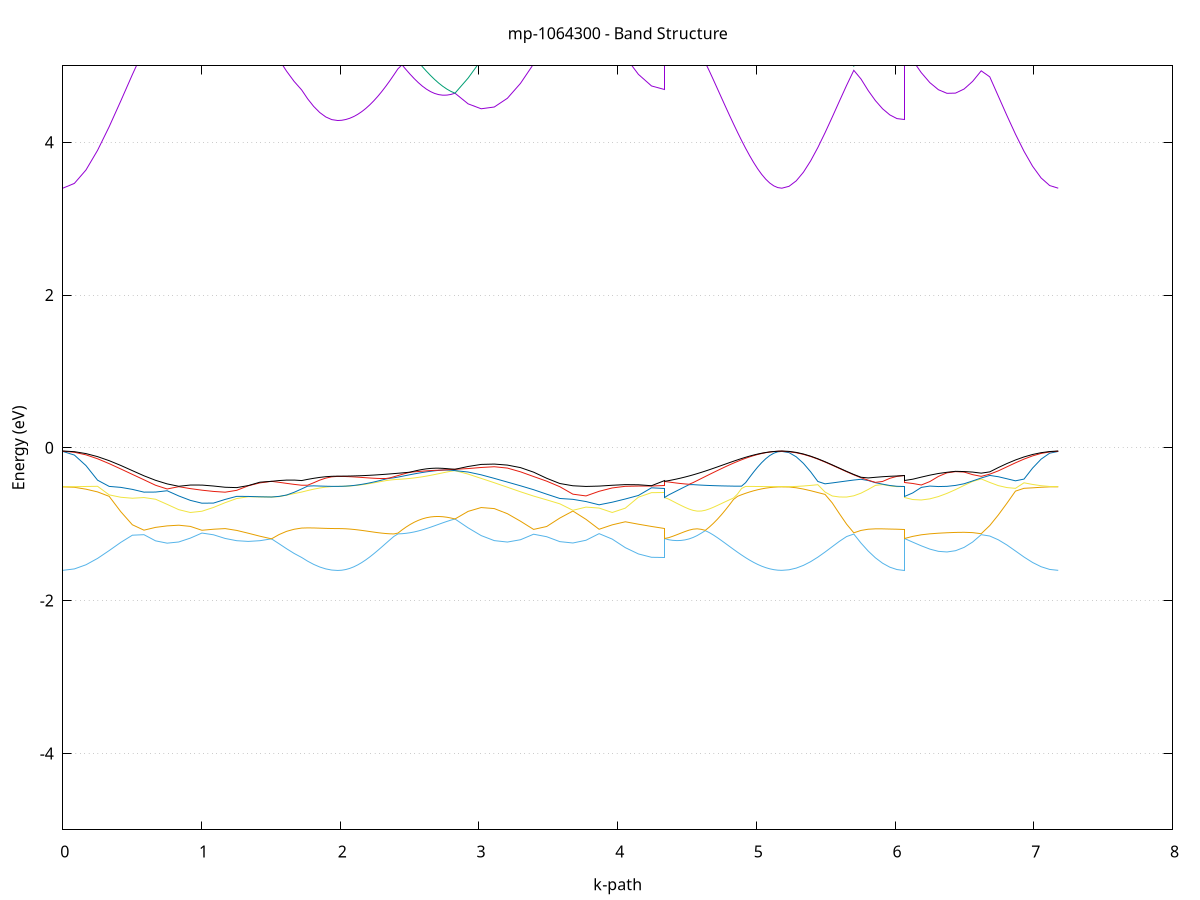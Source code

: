 set title 'mp-1064300 - Band Structure'
set xlabel 'k-path'
set ylabel 'Energy (eV)'
set grid y
set yrange [-5:5]
set terminal png size 800,600
set output 'mp-1064300_bands_gnuplot.png'
plot '-' using 1:2 with lines notitle, '-' using 1:2 with lines notitle, '-' using 1:2 with lines notitle, '-' using 1:2 with lines notitle, '-' using 1:2 with lines notitle, '-' using 1:2 with lines notitle, '-' using 1:2 with lines notitle, '-' using 1:2 with lines notitle, '-' using 1:2 with lines notitle, '-' using 1:2 with lines notitle, '-' using 1:2 with lines notitle, '-' using 1:2 with lines notitle, '-' using 1:2 with lines notitle, '-' using 1:2 with lines notitle, '-' using 1:2 with lines notitle, '-' using 1:2 with lines notitle, '-' using 1:2 with lines notitle, '-' using 1:2 with lines notitle, '-' using 1:2 with lines notitle, '-' using 1:2 with lines notitle, '-' using 1:2 with lines notitle, '-' using 1:2 with lines notitle, '-' using 1:2 with lines notitle, '-' using 1:2 with lines notitle
0.000000 -29.720989
0.083590 -29.720789
0.167180 -29.719989
0.250770 -29.718689
0.334360 -29.717089
0.417950 -29.715189
0.501540 -29.713289
0.585130 -29.711389
0.668720 -29.709589
0.752310 -29.708089
0.835900 -29.706989
0.919490 -29.706189
1.003080 -29.705889
1.086670 -29.706089
1.170260 -29.706389
1.253850 -29.706589
1.337440 -29.706789
1.421030 -29.706789
1.504619 -29.706689
1.504619 -29.706689
1.558994 -29.706989
1.613369 -29.707389
1.667744 -29.707589
1.722119 -29.707889
1.722119 -29.707889
1.765469 -29.708089
1.808818 -29.708289
1.852168 -29.708489
1.895518 -29.708589
1.938868 -29.708689
1.982217 -29.708789
1.982217 -29.708789
2.010985 -29.708789
2.039752 -29.708789
2.068519 -29.708889
2.097286 -29.709089
2.126053 -29.709289
2.154820 -29.709489
2.183587 -29.709689
2.212354 -29.709989
2.241121 -29.710289
2.269888 -29.710589
2.298655 -29.710889
2.298655 -29.710889
2.328024 -29.711289
2.357394 -29.711689
2.386763 -29.711989
2.416132 -29.712389
2.445502 -29.712789
2.474871 -29.713089
2.504240 -29.713389
2.533609 -29.713689
2.562979 -29.713989
2.592348 -29.714289
2.621717 -29.714489
2.651087 -29.714689
2.680456 -29.714789
2.709825 -29.714889
2.739195 -29.714989
2.768564 -29.714989
2.797933 -29.714889
2.827302 -29.714789
2.827302 -29.714789
2.921760 -29.715489
3.016218 -29.715789
3.110675 -29.715589
3.205133 -29.714889
3.299590 -29.713789
3.394048 -29.712389
3.488505 -29.710889
3.582963 -29.709389
3.677420 -29.707989
3.771878 -29.706889
3.866336 -29.706089
3.960793 -29.706289
4.055251 -29.706889
4.149708 -29.707389
4.244166 -29.707789
4.338623 -29.707889
4.338623 -29.706689
4.367981 -29.706989
4.397338 -29.707389
4.426695 -29.707889
4.456053 -29.708389
4.485410 -29.708889
4.514767 -29.709489
4.544125 -29.710089
4.573482 -29.710689
4.602839 -29.711389
4.602839 -29.711389
4.631883 -29.711989
4.660926 -29.712689
4.689970 -29.713389
4.719013 -29.714089
4.748057 -29.714789
4.777100 -29.715489
4.806143 -29.716089
4.835187 -29.716789
4.864230 -29.717389
4.893274 -29.717989
4.922317 -29.718489
4.951361 -29.718989
4.980404 -29.719489
5.009448 -29.719889
5.038491 -29.720189
5.067535 -29.720489
5.096578 -29.720689
5.125621 -29.720889
5.154665 -29.720989
5.183708 -29.720989
5.183708 -29.720989
5.235588 -29.720889
5.287468 -29.720589
5.339347 -29.720089
5.391227 -29.719389
5.443106 -29.718589
5.494986 -29.717589
5.546866 -29.716489
5.598745 -29.715389
5.650625 -29.714289
5.702504 -29.713089
5.754384 -29.712089
5.806264 -29.711089
5.858143 -29.710189
5.910023 -29.709489
5.961903 -29.708989
6.013782 -29.708689
6.065662 -29.708589
6.065662 -29.707189
6.127365 -29.707289
6.189069 -29.707489
6.250772 -29.707789
6.312475 -29.708189
6.374179 -29.708589
6.435882 -29.708989
6.497586 -29.709689
6.559289 -29.710789
6.620993 -29.712089
6.682696 -29.713489
6.744399 -29.714889
6.806103 -29.716289
6.867806 -29.717589
6.929510 -29.718789
6.991213 -29.719689
7.052917 -29.720389
7.114620 -29.720889
7.176323 -29.720989
e
0.000000 -29.708589
0.083590 -29.708489
0.167180 -29.708189
0.250770 -29.707789
0.334360 -29.707289
0.417950 -29.706689
0.501540 -29.706189
0.585130 -29.705789
0.668720 -29.705489
0.752310 -29.705289
0.835900 -29.705289
0.919490 -29.705389
1.003080 -29.705489
1.086670 -29.705389
1.170260 -29.705489
1.253850 -29.705789
1.337440 -29.706089
1.421030 -29.706389
1.504619 -29.706689
1.504619 -29.706689
1.558994 -29.706289
1.613369 -29.705889
1.667744 -29.705589
1.722119 -29.705289
1.722119 -29.705289
1.765469 -29.705089
1.808818 -29.704889
1.852168 -29.704689
1.895518 -29.704589
1.938868 -29.704589
1.982217 -29.704489
1.982217 -29.704489
2.010985 -29.704589
2.039752 -29.704689
2.068519 -29.704789
2.097286 -29.704989
2.126053 -29.705189
2.154820 -29.705489
2.183587 -29.705789
2.212354 -29.706089
2.241121 -29.706489
2.269888 -29.706889
2.298655 -29.707389
2.298655 -29.707389
2.328024 -29.707889
2.357394 -29.708389
2.386763 -29.708889
2.416132 -29.709389
2.445502 -29.709889
2.474871 -29.710489
2.504240 -29.710989
2.533609 -29.711489
2.562979 -29.711989
2.592348 -29.712389
2.621717 -29.712889
2.651087 -29.713289
2.680456 -29.713589
2.709825 -29.713989
2.739195 -29.714189
2.768564 -29.714489
2.797933 -29.714689
2.827302 -29.714789
2.827302 -29.714789
2.921760 -29.713689
3.016218 -29.712189
3.110675 -29.710589
3.205133 -29.708989
3.299590 -29.707489
3.394048 -29.706289
3.488505 -29.705389
3.582963 -29.704889
3.677420 -29.704789
3.771878 -29.704889
3.866336 -29.705289
3.960793 -29.705089
4.055251 -29.704889
4.149708 -29.704889
4.244166 -29.704989
4.338623 -29.705289
4.338623 -29.706689
4.367981 -29.706289
4.397338 -29.706089
4.426695 -29.705889
4.456053 -29.705689
4.485410 -29.705589
4.514767 -29.705489
4.544125 -29.705489
4.573482 -29.705489
4.602839 -29.705589
4.602839 -29.705589
4.631883 -29.705689
4.660926 -29.705789
4.689970 -29.705889
4.719013 -29.706089
4.748057 -29.706289
4.777100 -29.706489
4.806143 -29.706689
4.835187 -29.706889
4.864230 -29.707089
4.893274 -29.707289
4.922317 -29.707489
4.951361 -29.707689
4.980404 -29.707889
5.009448 -29.708089
5.038491 -29.708189
5.067535 -29.708389
5.096578 -29.708489
5.125621 -29.708489
5.154665 -29.708589
5.183708 -29.708589
5.183708 -29.708589
5.235588 -29.708589
5.287468 -29.708489
5.339347 -29.708289
5.391227 -29.708089
5.443106 -29.707789
5.494986 -29.707489
5.546866 -29.707189
5.598745 -29.706889
5.650625 -29.706489
5.702504 -29.706189
5.754384 -29.705789
5.806264 -29.705489
5.858143 -29.705289
5.910023 -29.705089
5.961903 -29.704889
6.013782 -29.704789
6.065662 -29.704789
6.065662 -29.706289
6.127365 -29.706289
6.189069 -29.706389
6.250772 -29.706689
6.312475 -29.707089
6.374179 -29.707689
6.435882 -29.708489
6.497586 -29.709089
6.559289 -29.709289
6.620993 -29.709389
6.682696 -29.709389
6.744399 -29.709289
6.806103 -29.709189
6.867806 -29.709089
6.929510 -29.708989
6.991213 -29.708789
7.052917 -29.708689
7.114620 -29.708589
7.176323 -29.708589
e
0.000000 -13.437689
0.083590 -13.434589
0.167180 -13.425589
0.250770 -13.411689
0.334360 -13.394089
0.417950 -13.375189
0.501540 -13.357889
0.585130 -13.347489
0.668720 -13.362689
0.752310 -13.371389
0.835900 -13.372489
0.919490 -13.367189
1.003080 -13.357589
1.086670 -13.354289
1.170260 -13.363189
1.253850 -13.369689
1.337440 -13.373089
1.421030 -13.372789
1.504619 -13.369189
1.504619 -13.369189
1.558994 -13.379789
1.613369 -13.390389
1.667744 -13.400289
1.722119 -13.408789
1.722119 -13.408789
1.765469 -13.416789
1.808818 -13.423689
1.852168 -13.429289
1.895518 -13.433389
1.938868 -13.435889
1.982217 -13.436689
1.982217 -13.436689
2.010985 -13.436189
2.039752 -13.434589
2.068519 -13.431989
2.097286 -13.428389
2.126053 -13.423789
2.154820 -13.418389
2.183587 -13.412089
2.212354 -13.405089
2.241121 -13.397389
2.269888 -13.389189
2.298655 -13.380689
2.298655 -13.380689
2.328024 -13.371689
2.357394 -13.362689
2.386763 -13.353689
2.416132 -13.345089
2.445502 -13.340689
2.474871 -13.340189
2.504240 -13.339589
2.533609 -13.338789
2.562979 -13.337889
2.592348 -13.336889
2.621717 -13.335689
2.651087 -13.334189
2.680456 -13.332589
2.709825 -13.330789
2.739195 -13.328789
2.768564 -13.326589
2.797933 -13.324289
2.827302 -13.321989
2.827302 -13.321989
2.921760 -13.339689
3.016218 -13.354389
3.110675 -13.363989
3.205133 -13.367289
3.299590 -13.363789
3.394048 -13.354089
3.488505 -13.350989
3.582963 -13.362289
3.677420 -13.365989
3.771878 -13.361689
3.866336 -13.350789
3.960793 -13.368989
4.055251 -13.387189
4.149708 -13.400489
4.244166 -13.407989
4.338623 -13.408789
4.338623 -13.369189
4.367981 -13.369789
4.397338 -13.369489
4.426695 -13.368289
4.456053 -13.366089
4.485410 -13.362989
4.514767 -13.358989
4.544125 -13.354089
4.573482 -13.348189
4.602839 -13.342889
4.602839 -13.342889
4.631883 -13.345289
4.660926 -13.349989
4.689970 -13.356089
4.719013 -13.362789
4.748057 -13.369789
4.777100 -13.376989
4.806143 -13.384089
4.835187 -13.390989
4.864230 -13.397689
4.893274 -13.403989
4.922317 -13.409989
4.951361 -13.415489
4.980404 -13.420489
5.009448 -13.424889
5.038491 -13.428689
5.067535 -13.431889
5.096578 -13.434389
5.125621 -13.436189
5.154665 -13.437289
5.183708 -13.437689
5.183708 -13.437689
5.235588 -13.436489
5.287468 -13.432789
5.339347 -13.426989
5.391227 -13.418989
5.443106 -13.409389
5.494986 -13.398489
5.546866 -13.386789
5.598745 -13.375089
5.650625 -13.364289
5.702504 -13.356089
5.754384 -13.374489
5.806264 -13.392489
5.858143 -13.407989
5.910023 -13.420589
5.961903 -13.429789
6.013782 -13.435389
6.065662 -13.437289
6.065662 -13.370389
6.127365 -13.378089
6.189069 -13.385889
6.250772 -13.391689
6.312475 -13.394689
6.374179 -13.394189
6.435882 -13.389489
6.497586 -13.380589
6.559289 -13.367489
6.620993 -13.350589
6.682696 -13.349589
6.744399 -13.362489
6.806103 -13.377289
6.867806 -13.392689
6.929510 -13.407189
6.991213 -13.419789
7.052917 -13.429489
7.114620 -13.435589
7.176323 -13.437689
e
0.000000 -13.211589
0.083590 -13.214489
0.167180 -13.222689
0.250770 -13.239689
0.334360 -13.267189
0.417950 -13.296289
0.501540 -13.323589
0.585130 -13.345389
0.668720 -13.342689
0.752310 -13.342189
0.835900 -13.341189
0.919490 -13.340389
1.003080 -13.344989
1.086670 -13.347789
1.170260 -13.343789
1.253850 -13.347389
1.337440 -13.354889
1.421030 -13.362789
1.504619 -13.369189
1.504619 -13.369189
1.558994 -13.359489
1.613369 -13.351889
1.667744 -13.347089
1.722119 -13.345189
1.722119 -13.345189
1.765469 -13.345889
1.808818 -13.347489
1.852168 -13.349289
1.895518 -13.350889
1.938868 -13.351989
1.982217 -13.352389
1.982217 -13.352389
2.010985 -13.352289
2.039752 -13.351889
2.068519 -13.351389
2.097286 -13.350689
2.126053 -13.349789
2.154820 -13.348789
2.183587 -13.347789
2.212354 -13.346789
2.241121 -13.345689
2.269888 -13.344789
2.298655 -13.343889
2.298655 -13.343889
2.328024 -13.343089
2.357394 -13.342389
2.386763 -13.341789
2.416132 -13.341289
2.445502 -13.336989
2.474871 -13.329689
2.504240 -13.323389
2.533609 -13.318389
2.562979 -13.314689
2.592348 -13.312289
2.621717 -13.311189
2.651087 -13.311189
2.680456 -13.311889
2.709825 -13.313289
2.739195 -13.315189
2.768564 -13.317289
2.797933 -13.319589
2.827302 -13.321989
2.827302 -13.321989
2.921760 -13.304089
3.016218 -13.290389
3.110675 -13.286689
3.205133 -13.296089
3.299590 -13.313989
3.394048 -13.333789
3.488505 -13.339689
3.582963 -13.323389
3.677420 -13.308989
3.771878 -13.325689
3.866336 -13.347789
3.960793 -13.337589
4.055251 -13.334589
4.149708 -13.338989
4.244166 -13.342689
4.338623 -13.345189
4.338623 -13.369189
4.367981 -13.367689
4.397338 -13.365489
4.426695 -13.362389
4.456053 -13.358789
4.485410 -13.354689
4.514767 -13.350489
4.544125 -13.346389
4.573482 -13.343489
4.602839 -13.341589
4.602839 -13.341589
4.631883 -13.334289
4.660926 -13.326289
4.689970 -13.317789
4.719013 -13.308689
4.748057 -13.299189
4.777100 -13.289489
4.806143 -13.279589
4.835187 -13.269689
4.864230 -13.259889
4.893274 -13.250389
4.922317 -13.241189
4.951361 -13.233089
4.980404 -13.227689
5.009448 -13.222989
5.038491 -13.218889
5.067535 -13.215489
5.096578 -13.212889
5.125621 -13.211989
5.154665 -13.211689
5.183708 -13.211589
5.183708 -13.211589
5.235588 -13.212489
5.287468 -13.215089
5.339347 -13.219789
5.391227 -13.230289
5.443106 -13.247489
5.494986 -13.267189
5.546866 -13.288489
5.598745 -13.310589
5.650625 -13.332789
5.702504 -13.353489
5.754384 -13.349189
5.806264 -13.346689
5.858143 -13.346889
5.910023 -13.348489
5.961903 -13.350489
6.013782 -13.351889
6.065662 -13.352389
6.065662 -13.368089
6.127365 -13.360389
6.189069 -13.352389
6.250772 -13.345389
6.312475 -13.339589
6.374179 -13.335089
6.435882 -13.332189
6.497586 -13.331389
6.559289 -13.333689
6.620993 -13.339689
6.682696 -13.330489
6.744399 -13.308289
6.806103 -13.284989
6.867806 -13.261989
6.929510 -13.240689
6.991213 -13.222589
7.052917 -13.214189
7.114620 -13.212189
7.176323 -13.211589
e
0.000000 -13.209389
0.083590 -13.210189
0.167180 -13.216589
0.250770 -13.234889
0.334360 -13.249889
0.417950 -13.264889
0.501540 -13.276689
0.585130 -13.281989
0.668720 -13.282389
0.752310 -13.288289
0.835900 -13.298989
0.919490 -13.307589
1.003080 -13.306789
1.086670 -13.297289
1.170260 -13.285489
1.253850 -13.279189
1.337440 -13.271889
1.421030 -13.265889
1.504619 -13.261389
1.504619 -13.261389
1.558994 -13.267689
1.613369 -13.271789
1.667744 -13.272789
1.722119 -13.270689
1.722119 -13.270689
1.765469 -13.268089
1.808818 -13.265089
1.852168 -13.262189
1.895518 -13.259889
1.938868 -13.258289
1.982217 -13.257789
1.982217 -13.257789
2.010985 -13.257789
2.039752 -13.257689
2.068519 -13.257589
2.097286 -13.257389
2.126053 -13.257089
2.154820 -13.256489
2.183587 -13.255789
2.212354 -13.254789
2.241121 -13.253389
2.269888 -13.251689
2.298655 -13.249589
2.298655 -13.249589
2.328024 -13.247089
2.357394 -13.244189
2.386763 -13.240989
2.416132 -13.237389
2.445502 -13.233689
2.474871 -13.231189
2.504240 -13.230389
2.533609 -13.229289
2.562979 -13.227489
2.592348 -13.225089
2.621717 -13.222089
2.651087 -13.218889
2.680456 -13.215589
2.709825 -13.212589
2.739195 -13.210089
2.768564 -13.207989
2.797933 -13.206289
2.827302 -13.204989
2.827302 -13.204989
2.921760 -13.209989
3.016218 -13.219989
3.110675 -13.233189
3.205133 -13.248289
3.299590 -13.263289
3.394048 -13.276689
3.488505 -13.286889
3.582963 -13.294289
3.677420 -13.305889
3.771878 -13.298189
3.866336 -13.300889
3.960793 -13.309189
4.055251 -13.301589
4.149708 -13.283689
4.244166 -13.268089
4.338623 -13.270689
4.338623 -13.261389
4.367981 -13.266889
4.397338 -13.272689
4.426695 -13.278689
4.456053 -13.284889
4.485410 -13.290989
4.514767 -13.296989
4.544125 -13.302289
4.573482 -13.306189
4.602839 -13.307489
4.602839 -13.307489
4.631883 -13.305489
4.660926 -13.301089
4.689970 -13.295089
4.719013 -13.288289
4.748057 -13.281089
4.777100 -13.273689
4.806143 -13.266289
4.835187 -13.258989
4.864230 -13.251989
4.893274 -13.245189
4.922317 -13.238889
4.951361 -13.232489
4.980404 -13.224589
5.009448 -13.217589
5.038491 -13.213889
5.067535 -13.212989
5.096578 -13.212389
5.125621 -13.210889
5.154665 -13.209789
5.183708 -13.209389
5.183708 -13.209389
5.235588 -13.209889
5.287468 -13.211289
5.339347 -13.215289
5.391227 -13.225089
5.443106 -13.232589
5.494986 -13.240789
5.546866 -13.249289
5.598745 -13.257489
5.650625 -13.264789
5.702504 -13.269989
5.754384 -13.272189
5.806264 -13.271289
5.858143 -13.267889
5.910023 -13.263589
5.961903 -13.259689
6.013782 -13.257189
6.065662 -13.256589
6.065662 -13.267389
6.127365 -13.266689
6.189069 -13.264889
6.250772 -13.261789
6.312475 -13.257689
6.374179 -13.252789
6.435882 -13.247289
6.497586 -13.241789
6.559289 -13.239889
6.620993 -13.238889
6.682696 -13.236689
6.744399 -13.233389
6.806103 -13.229089
6.867806 -13.224589
6.929510 -13.220189
6.991213 -13.216089
7.052917 -13.211289
7.114620 -13.209889
7.176323 -13.209389
e
0.000000 -13.196289
0.083590 -13.201489
0.167180 -13.212389
0.250770 -13.216389
0.334360 -13.221989
0.417950 -13.229389
0.501540 -13.238289
0.585130 -13.247789
0.668720 -13.254289
0.752310 -13.254589
0.835900 -13.263389
0.919490 -13.272589
1.003080 -13.280789
1.086670 -13.286189
1.170260 -13.284389
1.253850 -13.271989
1.337440 -13.262889
1.421030 -13.259589
1.504619 -13.261389
1.504619 -13.261389
1.558994 -13.254089
1.613369 -13.247789
1.667744 -13.248689
1.722119 -13.253189
1.722119 -13.253189
1.765469 -13.254689
1.808818 -13.255689
1.852168 -13.256489
1.895518 -13.257089
1.938868 -13.257389
1.982217 -13.257489
1.982217 -13.257489
2.010985 -13.257289
2.039752 -13.256989
2.068519 -13.256389
2.097286 -13.255589
2.126053 -13.254489
2.154820 -13.253289
2.183587 -13.251789
2.212354 -13.250089
2.241121 -13.248289
2.269888 -13.246289
2.298655 -13.244189
2.298655 -13.244189
2.328024 -13.241989
2.357394 -13.239589
2.386763 -13.237189
2.416132 -13.234789
2.445502 -13.232589
2.474871 -13.229789
2.504240 -13.225789
2.533609 -13.223389
2.562979 -13.220889
2.592348 -13.218389
2.621717 -13.215989
2.651087 -13.213689
2.680456 -13.211289
2.709825 -13.208989
2.739195 -13.206689
2.768564 -13.204489
2.797933 -13.203989
2.827302 -13.204989
2.827302 -13.204989
2.921760 -13.207689
3.016218 -13.213689
3.110675 -13.217889
3.205133 -13.217589
3.299590 -13.226989
3.394048 -13.239489
3.488505 -13.254389
3.582963 -13.269389
3.677420 -13.276389
3.771878 -13.287389
3.866336 -13.287589
3.960793 -13.275489
4.055251 -13.262489
4.149708 -13.255989
4.244166 -13.262289
4.338623 -13.253189
4.338623 -13.261389
4.367981 -13.256089
4.397338 -13.251189
4.426695 -13.246689
4.456053 -13.242589
4.485410 -13.239189
4.514767 -13.236689
4.544125 -13.235089
4.573482 -13.233689
4.602839 -13.232489
4.602839 -13.232489
4.631883 -13.231289
4.660926 -13.229989
4.689970 -13.228689
4.719013 -13.227289
4.748057 -13.225889
4.777100 -13.224489
4.806143 -13.222989
4.835187 -13.221589
4.864230 -13.220189
4.893274 -13.218889
4.922317 -13.217589
4.951361 -13.216389
4.980404 -13.215289
5.009448 -13.214089
5.038491 -13.210489
5.067535 -13.205389
5.096578 -13.201189
5.125621 -13.198189
5.154665 -13.196489
5.183708 -13.196289
5.183708 -13.196289
5.235588 -13.198289
5.287468 -13.204789
5.339347 -13.213289
5.391227 -13.215889
5.443106 -13.219189
5.494986 -13.222789
5.546866 -13.226789
5.598745 -13.230989
5.650625 -13.235289
5.702504 -13.239489
5.754384 -13.243389
5.806264 -13.246989
5.858143 -13.250189
5.910023 -13.252689
5.961903 -13.254589
6.013782 -13.255589
6.065662 -13.255589
6.065662 -13.255489
6.127365 -13.254489
6.189069 -13.251789
6.250772 -13.248189
6.312475 -13.244589
6.374179 -13.241889
6.435882 -13.240789
6.497586 -13.239689
6.559289 -13.237389
6.620993 -13.234389
6.682696 -13.230889
6.744399 -13.227189
6.806103 -13.223489
6.867806 -13.219789
6.929510 -13.216389
6.991213 -13.213489
7.052917 -13.207489
7.114620 -13.198889
7.176323 -13.196289
e
0.000000 -13.196189
0.083590 -13.196389
0.167180 -13.198989
0.250770 -13.203389
0.334360 -13.209289
0.417950 -13.216589
0.501540 -13.224889
0.585130 -13.233989
0.668720 -13.243389
0.752310 -13.249989
0.835900 -13.242789
0.919490 -13.238589
1.003080 -13.243489
1.086670 -13.247789
1.170260 -13.249389
1.253850 -13.247489
1.337440 -13.242689
1.421030 -13.237389
1.504619 -13.234189
1.504619 -13.234189
1.558994 -13.238089
1.613369 -13.241189
1.667744 -13.238489
1.722119 -13.233689
1.722119 -13.233689
1.765469 -13.227089
1.808818 -13.221289
1.852168 -13.216589
1.895518 -13.213289
1.938868 -13.211789
1.982217 -13.211389
1.982217 -13.211389
2.010985 -13.211389
2.039752 -13.211189
2.068519 -13.210889
2.097286 -13.211089
2.126053 -13.212089
2.154820 -13.213189
2.183587 -13.214589
2.212354 -13.216089
2.241121 -13.217689
2.269888 -13.219489
2.298655 -13.221289
2.298655 -13.221289
2.328024 -13.223089
2.357394 -13.224889
2.386763 -13.226489
2.416132 -13.227689
2.445502 -13.228289
2.474871 -13.227689
2.504240 -13.225689
2.533609 -13.221889
2.562979 -13.218089
2.592348 -13.214489
2.621717 -13.211289
2.651087 -13.208489
2.680456 -13.206089
2.709825 -13.204389
2.739195 -13.203489
2.768564 -13.203389
2.797933 -13.202789
2.827302 -13.201489
2.827302 -13.201489
2.921760 -13.201989
3.016218 -13.204689
3.110675 -13.209589
3.205133 -13.216189
3.299590 -13.216889
3.394048 -13.226689
3.488505 -13.239389
3.582963 -13.253889
3.677420 -13.267389
3.771878 -13.261989
3.866336 -13.247789
3.960793 -13.239089
4.055251 -13.246289
4.149708 -13.249289
4.244166 -13.239489
4.338623 -13.233689
4.338623 -13.234189
4.367981 -13.234389
4.397338 -13.234389
4.426695 -13.234089
4.456053 -13.233489
4.485410 -13.232289
4.514767 -13.230189
4.544125 -13.227489
4.573482 -13.225589
4.602839 -13.223889
4.602839 -13.223889
4.631883 -13.222189
4.660926 -13.220289
4.689970 -13.218389
4.719013 -13.216489
4.748057 -13.214589
4.777100 -13.212589
4.806143 -13.210689
4.835187 -13.208889
4.864230 -13.207089
4.893274 -13.205389
4.922317 -13.203789
4.951361 -13.202289
4.980404 -13.200989
5.009448 -13.199789
5.038491 -13.198689
5.067535 -13.197889
5.096578 -13.197189
5.125621 -13.196689
5.154665 -13.196389
5.183708 -13.196189
5.183708 -13.196189
5.235588 -13.196289
5.287468 -13.196689
5.339347 -13.197289
5.391227 -13.198089
5.443106 -13.199089
5.494986 -13.200289
5.546866 -13.201589
5.598745 -13.202989
5.650625 -13.204389
5.702504 -13.205789
5.754384 -13.207189
5.806264 -13.208389
5.858143 -13.209389
5.910023 -13.210289
5.961903 -13.210989
6.013782 -13.211389
6.065662 -13.211589
6.065662 -13.233089
6.127365 -13.236189
6.189069 -13.238689
6.250772 -13.240489
6.312475 -13.241489
6.374179 -13.241589
6.435882 -13.240289
6.497586 -13.238789
6.559289 -13.234289
6.620993 -13.228389
6.682696 -13.222389
6.744399 -13.216789
6.806103 -13.211689
6.867806 -13.207089
6.929510 -13.203289
6.991213 -13.200189
7.052917 -13.197989
7.114620 -13.196689
7.176323 -13.196189
e
0.000000 -13.195389
0.083590 -13.196289
0.167180 -13.196989
0.250770 -13.197989
0.334360 -13.199689
0.417950 -13.202189
0.501540 -13.205589
0.585130 -13.209989
0.668720 -13.215389
0.752310 -13.221789
0.835900 -13.228689
0.919490 -13.232489
1.003080 -13.228989
1.086670 -13.227089
1.170260 -13.227689
1.253850 -13.229689
1.337440 -13.231989
1.421030 -13.233089
1.504619 -13.234189
1.504619 -13.234189
1.558994 -13.230289
1.613369 -13.226489
1.667744 -13.222589
1.722119 -13.218889
1.722119 -13.218889
1.765469 -13.216389
1.808818 -13.214289
1.852168 -13.212689
1.895518 -13.211289
1.938868 -13.209889
1.982217 -13.209289
1.982217 -13.209289
2.010985 -13.209389
2.039752 -13.209689
2.068519 -13.210289
2.097286 -13.210589
2.126053 -13.210089
2.154820 -13.209589
2.183587 -13.208989
2.212354 -13.208289
2.241121 -13.207589
2.269888 -13.206789
2.298655 -13.205989
2.298655 -13.205989
2.328024 -13.205089
2.357394 -13.204289
2.386763 -13.203489
2.416132 -13.202689
2.445502 -13.201989
2.474871 -13.201289
2.504240 -13.200689
2.533609 -13.200289
2.562979 -13.199889
2.592348 -13.199589
2.621717 -13.199489
2.651087 -13.199589
2.680456 -13.199689
2.709825 -13.199889
2.739195 -13.200089
2.768564 -13.200289
2.797933 -13.200689
2.827302 -13.201489
2.827302 -13.201489
2.921760 -13.199989
3.016218 -13.200289
3.110675 -13.202889
3.205133 -13.207889
3.299590 -13.211689
3.394048 -13.209389
3.488505 -13.208889
3.582963 -13.210689
3.677420 -13.214689
3.771878 -13.220389
3.866336 -13.227289
3.960793 -13.230889
4.055251 -13.222889
4.149708 -13.217489
4.244166 -13.216389
4.338623 -13.218889
4.338623 -13.234189
4.367981 -13.233689
4.397338 -13.233089
4.426695 -13.232189
4.456053 -13.231189
4.485410 -13.229989
4.514767 -13.228689
4.544125 -13.227189
4.573482 -13.224589
4.602839 -13.221689
4.602839 -13.221689
4.631883 -13.218889
4.660926 -13.216289
4.689970 -13.213889
4.719013 -13.211589
4.748057 -13.209589
4.777100 -13.207689
4.806143 -13.205989
4.835187 -13.204389
4.864230 -13.202989
4.893274 -13.201689
4.922317 -13.200589
4.951361 -13.199589
4.980404 -13.198689
5.009448 -13.197889
5.038491 -13.197289
5.067535 -13.196789
5.096578 -13.196389
5.125621 -13.196089
5.154665 -13.195689
5.183708 -13.195389
5.183708 -13.195389
5.235588 -13.195689
5.287468 -13.196089
5.339347 -13.196689
5.391227 -13.197489
5.443106 -13.198389
5.494986 -13.199489
5.546866 -13.200789
5.598745 -13.201989
5.650625 -13.203289
5.702504 -13.204589
5.754384 -13.205789
5.806264 -13.206889
5.858143 -13.207889
5.910023 -13.208589
5.961903 -13.209189
6.013782 -13.209589
6.065662 -13.209689
6.065662 -13.232989
6.127365 -13.229489
6.189069 -13.225589
6.250772 -13.221589
6.312475 -13.217489
6.374179 -13.213689
6.435882 -13.210089
6.497586 -13.206889
6.559289 -13.204089
6.620993 -13.201689
6.682696 -13.199889
6.744399 -13.198389
6.806103 -13.197389
6.867806 -13.196689
6.929510 -13.196189
6.991213 -13.195989
7.052917 -13.195889
7.114620 -13.195789
7.176323 -13.195389
e
0.000000 -9.150289
0.083590 -9.139189
0.167180 -9.107189
0.250770 -9.058089
0.334360 -8.997489
0.417950 -8.931789
0.501540 -8.867889
0.585130 -8.811789
0.668720 -8.767689
0.752310 -8.746689
0.835900 -8.740389
0.919490 -8.731489
1.003080 -8.723889
1.086670 -8.733189
1.170260 -8.742789
1.253850 -8.749689
1.337440 -8.751889
1.421030 -8.748989
1.504619 -8.741889
1.504619 -8.741889
1.558994 -8.759189
1.613369 -8.775389
1.667744 -8.789789
1.722119 -8.801589
1.722119 -8.801589
1.765469 -8.813089
1.808818 -8.823089
1.852168 -8.831289
1.895518 -8.837289
1.938868 -8.840989
1.982217 -8.842289
1.982217 -8.842289
2.010985 -8.841989
2.039752 -8.841189
2.068519 -8.839889
2.097286 -8.838089
2.126053 -8.835989
2.154820 -8.833589
2.183587 -8.830989
2.212354 -8.828389
2.241121 -8.825889
2.269888 -8.823589
2.298655 -8.821689
2.298655 -8.821689
2.328024 -8.820289
2.357394 -8.819489
2.386763 -8.819389
2.416132 -8.822089
2.445502 -8.837089
2.474871 -8.850989
2.504240 -8.863589
2.533609 -8.874789
2.562979 -8.884389
2.592348 -8.892389
2.621717 -8.898589
2.651087 -8.903089
2.680456 -8.905889
2.709825 -8.906989
2.739195 -8.906489
2.768564 -8.904489
2.797933 -8.901189
2.827302 -8.896689
2.827302 -8.896689
2.921760 -8.929989
3.016218 -8.948489
3.110675 -8.947989
3.205133 -8.927889
3.299590 -8.891389
3.394048 -8.844689
3.488505 -8.795989
3.582963 -8.753789
3.677420 -8.747389
3.771878 -8.740789
3.866336 -8.727989
3.960793 -8.736689
4.055251 -8.760289
4.149708 -8.782589
4.244166 -8.797489
4.338623 -8.801589
4.338623 -8.741889
4.367981 -8.745589
4.397338 -8.750489
4.426695 -8.756589
4.456053 -8.763989
4.485410 -8.772989
4.514767 -8.783589
4.544125 -8.795689
4.573482 -8.809489
4.602839 -8.824889
4.602839 -8.824889
4.631883 -8.841689
4.660926 -8.859789
4.689970 -8.879189
4.719013 -8.899589
4.748057 -8.920789
4.777100 -8.942589
4.806143 -8.964689
4.835187 -8.986889
4.864230 -9.008689
4.893274 -9.029989
4.922317 -9.050289
4.951361 -9.069489
4.980404 -9.087189
5.009448 -9.103089
5.038491 -9.116989
5.067535 -9.128689
5.096578 -9.137989
5.125621 -9.144789
5.154665 -9.148889
5.183708 -9.150289
5.183708 -9.150289
5.235588 -9.145989
5.287468 -9.133089
5.339347 -9.112189
5.391227 -9.083989
5.443106 -9.049489
5.494986 -9.009789
5.546866 -8.966189
5.598745 -8.920289
5.650625 -8.873489
5.702504 -8.827489
5.754384 -8.787689
5.806264 -8.803589
5.858143 -8.817489
5.910023 -8.828889
5.961903 -8.837289
6.013782 -8.842489
6.065662 -8.844189
6.065662 -8.742989
6.127365 -8.766989
6.189069 -8.791289
6.250772 -8.813289
6.312475 -8.831289
6.374179 -8.843689
6.435882 -8.849389
6.497586 -8.847989
6.559289 -8.839389
6.620993 -8.824189
6.682696 -8.860289
6.744399 -8.911689
6.806103 -8.963689
6.867806 -9.013689
6.929510 -9.058989
6.991213 -9.097189
7.052917 -9.126089
7.114620 -9.144089
7.176323 -9.150289
e
0.000000 -8.641189
0.083590 -8.645389
0.167180 -8.657089
0.250770 -8.674389
0.334360 -8.694689
0.417950 -8.714589
0.501540 -8.731389
0.585130 -8.742889
0.668720 -8.747889
0.752310 -8.737989
0.835900 -8.722489
0.919490 -8.718989
1.003080 -8.722389
1.086670 -8.715889
1.170260 -8.713489
1.253850 -8.716089
1.337440 -8.722989
1.421030 -8.732389
1.504619 -8.741889
1.504619 -8.741889
1.558994 -8.724389
1.613369 -8.707589
1.667744 -8.692389
1.722119 -8.679489
1.722119 -8.679489
1.765469 -8.669089
1.808818 -8.659889
1.852168 -8.652489
1.895518 -8.646889
1.938868 -8.643489
1.982217 -8.642389
1.982217 -8.642389
2.010985 -8.643489
2.039752 -8.646889
2.068519 -8.652489
2.097286 -8.660189
2.126053 -8.669789
2.154820 -8.681089
2.183587 -8.693989
2.212354 -8.708189
2.241121 -8.723389
2.269888 -8.739289
2.298655 -8.755789
2.298655 -8.755789
2.328024 -8.772789
2.357394 -8.789589
2.386763 -8.806189
2.416132 -8.820189
2.445502 -8.821789
2.474871 -8.824389
2.504240 -8.827889
2.533609 -8.832189
2.562979 -8.837389
2.592348 -8.843289
2.621717 -8.849789
2.651087 -8.856689
2.680456 -8.863889
2.709825 -8.871189
2.739195 -8.878289
2.768564 -8.885089
2.797933 -8.891289
2.827302 -8.896689
2.827302 -8.896689
2.921760 -8.855189
3.016218 -8.813289
3.110675 -8.777789
3.205133 -8.753489
3.299590 -8.741489
3.394048 -8.739589
3.488505 -8.743289
3.582963 -8.747389
3.677420 -8.725089
3.771878 -8.713589
3.866336 -8.718889
3.960793 -8.711089
4.055251 -8.694289
4.149708 -8.681689
4.244166 -8.676389
4.338623 -8.679489
4.338623 -8.741889
4.367981 -8.738989
4.397338 -8.736789
4.426695 -8.735089
4.456053 -8.733789
4.485410 -8.732589
4.514767 -8.731389
4.544125 -8.729989
4.573482 -8.728389
4.602839 -8.726289
4.602839 -8.726289
4.631883 -8.723789
4.660926 -8.720789
4.689970 -8.717189
4.719013 -8.713089
4.748057 -8.708389
4.777100 -8.703289
4.806143 -8.697789
4.835187 -8.691989
4.864230 -8.685989
4.893274 -8.679889
4.922317 -8.673789
4.951361 -8.667889
4.980404 -8.662289
5.009448 -8.657189
5.038491 -8.652589
5.067535 -8.648589
5.096578 -8.645489
5.125621 -8.643089
5.154665 -8.641689
5.183708 -8.641189
5.183708 -8.641189
5.235588 -8.642989
5.287468 -8.648089
5.339347 -8.656389
5.391227 -8.667589
5.443106 -8.681389
5.494986 -8.697189
5.546866 -8.714589
5.598745 -8.732989
5.650625 -8.751689
5.702504 -8.770089
5.754384 -8.783589
5.806264 -8.743589
5.858143 -8.708689
5.910023 -8.680189
5.961903 -8.658989
6.013782 -8.645989
6.065662 -8.641589
6.065662 -8.741989
6.127365 -8.720189
6.189069 -8.702289
6.250772 -8.690889
6.312475 -8.687489
6.374179 -8.693489
6.435882 -8.709389
6.497586 -8.735089
6.559289 -8.769789
6.620993 -8.812189
6.682696 -8.803489
6.744399 -8.778489
6.806103 -8.751089
6.867806 -8.723189
6.929510 -8.696889
6.991213 -8.673989
7.052917 -8.656289
7.114620 -8.645089
7.176323 -8.641189
e
0.000000 -1.603889
0.083590 -1.585089
0.167180 -1.530889
0.250770 -1.447389
0.334360 -1.344989
0.417950 -1.237889
0.501540 -1.143889
0.585130 -1.136989
0.668720 -1.217589
0.752310 -1.247989
0.835900 -1.232589
0.919490 -1.181989
1.003080 -1.115689
1.086670 -1.138489
1.170260 -1.186389
1.253850 -1.215789
1.337440 -1.225089
1.421030 -1.215689
1.504619 -1.191389
1.504619 -1.191389
1.558994 -1.255389
1.613369 -1.320989
1.667744 -1.382389
1.722119 -1.435389
1.722119 -1.435389
1.765469 -1.484089
1.808818 -1.525989
1.852168 -1.559889
1.895518 -1.584789
1.938868 -1.600089
1.982217 -1.605189
1.982217 -1.605189
2.010985 -1.602189
2.039752 -1.593289
2.068519 -1.578489
2.097286 -1.558189
2.126053 -1.532689
2.154820 -1.502389
2.183587 -1.467789
2.212354 -1.429489
2.241121 -1.388089
2.269888 -1.344489
2.298655 -1.299289
2.298655 -1.299289
2.328024 -1.252389
2.357394 -1.205689
2.386763 -1.159889
2.416132 -1.126889
2.445502 -1.124189
2.474871 -1.118989
2.504240 -1.111189
2.533609 -1.100989
2.562979 -1.088389
2.592348 -1.073689
2.621717 -1.057089
2.651087 -1.039189
2.680456 -1.020389
2.709825 -1.001189
2.739195 -0.982089
2.768564 -0.963689
2.797933 -0.946589
2.827302 -0.931389
2.827302 -0.931389
2.921760 -1.047289
3.016218 -1.148889
3.110675 -1.214689
3.205133 -1.233389
3.299590 -1.203189
3.394048 -1.130889
3.488505 -1.163689
3.582963 -1.227989
3.677420 -1.245789
3.771878 -1.209989
3.866336 -1.123489
3.960793 -1.194689
4.055251 -1.306689
4.149708 -1.388989
4.244166 -1.432989
4.338623 -1.435389
4.338623 -1.191389
4.367981 -1.203289
4.397338 -1.211089
4.426695 -1.214389
4.456053 -1.212589
4.485410 -1.205289
4.514767 -1.192389
4.544125 -1.173389
4.573482 -1.148389
4.602839 -1.117189
4.602839 -1.117189
4.631883 -1.084389
4.660926 -1.109989
4.689970 -1.141189
4.719013 -1.175989
4.748057 -1.213089
4.777100 -1.251389
4.806143 -1.290189
4.835187 -1.328689
4.864230 -1.366489
4.893274 -1.402889
4.922317 -1.437489
4.951361 -1.469889
4.980404 -1.499489
5.009448 -1.526089
5.038491 -1.549189
5.067535 -1.568489
5.096578 -1.583789
5.125621 -1.594889
5.154665 -1.601589
5.183708 -1.603889
5.183708 -1.603889
5.235588 -1.596489
5.287468 -1.574489
5.339347 -1.538689
5.391227 -1.490389
5.443106 -1.431489
5.494986 -1.364789
5.546866 -1.293989
5.598745 -1.223989
5.650625 -1.161389
5.702504 -1.128689
5.754384 -1.246789
5.806264 -1.351189
5.858143 -1.439689
5.910023 -1.510489
5.961903 -1.562189
6.013782 -1.593589
6.065662 -1.604089
6.065662 -1.192989
6.127365 -1.234789
6.189069 -1.282889
6.250772 -1.325889
6.312475 -1.354989
6.374179 -1.363289
6.435882 -1.346789
6.497586 -1.303489
6.559289 -1.233089
6.620993 -1.136789
6.682696 -1.154589
6.744399 -1.204089
6.806103 -1.271689
6.867806 -1.350089
6.929510 -1.429589
6.991213 -1.500689
7.052917 -1.556489
7.114620 -1.591789
7.176323 -1.603889
e
0.000000 -0.510889
0.083590 -0.516589
0.167180 -0.541389
0.250770 -0.577189
0.334360 -0.635289
0.417950 -0.835689
0.501540 -1.007289
0.585130 -1.077889
0.668720 -1.041389
0.752310 -1.021889
0.835900 -1.012889
0.919490 -1.028589
1.003080 -1.079289
1.086670 -1.065589
1.170260 -1.057289
1.253850 -1.081189
1.337440 -1.117989
1.421030 -1.156889
1.504619 -1.191389
1.504619 -1.191389
1.558994 -1.135489
1.613369 -1.093189
1.667744 -1.065889
1.722119 -1.050489
1.722119 -1.050489
1.765469 -1.048089
1.808818 -1.049089
1.852168 -1.051689
1.895518 -1.054389
1.938868 -1.056289
1.982217 -1.056989
1.982217 -1.056989
2.010985 -1.057689
2.039752 -1.059889
2.068519 -1.063389
2.097286 -1.068189
2.126053 -1.074089
2.154820 -1.080789
2.183587 -1.087989
2.212354 -1.095589
2.241121 -1.103089
2.269888 -1.110189
2.298655 -1.116489
2.298655 -1.116489
2.328024 -1.121689
2.357394 -1.125389
2.386763 -1.127189
2.416132 -1.116089
2.445502 -1.074889
2.474871 -1.037189
2.504240 -1.003489
2.533609 -0.974089
2.562979 -0.949589
2.592348 -0.929889
2.621717 -0.915089
2.651087 -0.905189
2.680456 -0.899789
2.709825 -0.898789
2.739195 -0.901789
2.768564 -0.908589
2.797933 -0.918589
2.827302 -0.931389
2.827302 -0.931389
2.921760 -0.832089
3.016218 -0.781689
3.110675 -0.795389
3.205133 -0.862289
3.299590 -0.960489
3.394048 -1.067989
3.488505 -1.029889
3.582963 -0.919489
3.677420 -0.827389
3.771878 -0.936189
3.866336 -1.066189
3.960793 -1.008289
4.055251 -0.968089
4.149708 -0.999789
4.244166 -1.029289
4.338623 -1.050489
4.338623 -1.191389
4.367981 -1.175989
4.397338 -1.157789
4.426695 -1.137689
4.456053 -1.116589
4.485410 -1.095989
4.514767 -1.077689
4.544125 -1.064789
4.573482 -1.060389
4.602839 -1.067089
4.602839 -1.067089
4.631883 -1.080189
4.660926 -1.037389
4.689970 -0.988889
4.719013 -0.935089
4.748057 -0.876289
4.777100 -0.813089
4.806143 -0.746189
4.835187 -0.676289
4.864230 -0.634989
4.893274 -0.614289
4.922317 -0.595189
4.951361 -0.577889
4.980404 -0.562389
5.009448 -0.548889
5.038491 -0.537389
5.067535 -0.527889
5.096578 -0.520489
5.125621 -0.515089
5.154665 -0.511889
5.183708 -0.510889
5.183708 -0.510889
5.235588 -0.512589
5.287468 -0.522989
5.339347 -0.539789
5.391227 -0.561289
5.443106 -0.585389
5.494986 -0.609589
5.546866 -0.720589
5.598745 -0.862289
5.650625 -0.999489
5.702504 -1.112689
5.754384 -1.081289
5.806264 -1.065589
5.858143 -1.060489
5.910023 -1.060889
5.961903 -1.063289
6.013782 -1.065389
6.065662 -1.066189
6.065662 -1.189789
6.127365 -1.159189
6.189069 -1.138489
6.250772 -1.125889
6.312475 -1.117689
6.374179 -1.111689
6.435882 -1.107389
6.497586 -1.105889
6.559289 -1.110089
6.620993 -1.124389
6.682696 -1.017289
6.744399 -0.878589
6.806103 -0.726089
6.867806 -0.566889
6.929510 -0.529889
6.991213 -0.523689
7.052917 -0.516289
7.114620 -0.510989
7.176323 -0.510889
e
0.000000 -0.507589
0.083590 -0.509289
0.167180 -0.505889
0.250770 -0.503789
0.334360 -0.615689
0.417950 -0.647089
0.501540 -0.659789
0.585130 -0.650989
0.668720 -0.672889
0.752310 -0.739989
0.835900 -0.809389
0.919490 -0.846689
1.003080 -0.829989
1.086670 -0.780189
1.170260 -0.718089
1.253850 -0.663689
1.337440 -0.640489
1.421030 -0.642389
1.504619 -0.643989
1.504619 -0.643989
1.558994 -0.639089
1.613369 -0.619089
1.667744 -0.598789
1.722119 -0.578789
1.722119 -0.578789
1.765469 -0.559189
1.808818 -0.541189
1.852168 -0.525889
1.895518 -0.514189
1.938868 -0.506989
1.982217 -0.505089
1.982217 -0.505089
2.010985 -0.504489
2.039752 -0.502589
2.068519 -0.499489
2.097286 -0.495189
2.126053 -0.489689
2.154820 -0.483189
2.183587 -0.475789
2.212354 -0.467489
2.241121 -0.458489
2.269888 -0.448989
2.298655 -0.439389
2.298655 -0.439389
2.328024 -0.429989
2.357394 -0.422189
2.386763 -0.416789
2.416132 -0.412889
2.445502 -0.409289
2.474871 -0.405089
2.504240 -0.400089
2.533609 -0.394089
2.562979 -0.386989
2.592348 -0.378989
2.621717 -0.369989
2.651087 -0.360089
2.680456 -0.349589
2.709825 -0.338589
2.739195 -0.327489
2.768564 -0.316589
2.797933 -0.306489
2.827302 -0.298289
2.827302 -0.298289
2.921760 -0.343889
3.016218 -0.399889
3.110675 -0.456989
3.205133 -0.515789
3.299590 -0.575389
3.394048 -0.631589
3.488505 -0.681189
3.582963 -0.732789
3.677420 -0.818089
3.771878 -0.775889
3.866336 -0.788489
3.960793 -0.846289
4.055251 -0.789689
4.149708 -0.646289
4.244166 -0.586989
4.338623 -0.578789
4.338623 -0.643989
4.367981 -0.671489
4.397338 -0.698989
4.426695 -0.726389
4.456053 -0.753289
4.485410 -0.778689
4.514767 -0.801389
4.544125 -0.818889
4.573482 -0.828289
4.602839 -0.827589
4.602839 -0.827589
4.631883 -0.817189
4.660926 -0.799889
4.689970 -0.778289
4.719013 -0.754389
4.748057 -0.729589
4.777100 -0.704789
4.806143 -0.680489
4.835187 -0.657089
4.864230 -0.604489
4.893274 -0.532489
4.922317 -0.505189
4.951361 -0.505289
4.980404 -0.505689
5.009448 -0.506189
5.038491 -0.506589
5.067535 -0.506989
5.096578 -0.507289
5.125621 -0.507489
5.154665 -0.507589
5.183708 -0.507589
5.183708 -0.507589
5.235588 -0.508389
5.287468 -0.505289
5.339347 -0.499589
5.391227 -0.491989
5.443106 -0.482789
5.494986 -0.578389
5.546866 -0.630189
5.598745 -0.643489
5.650625 -0.644289
5.702504 -0.627989
5.754384 -0.593389
5.806264 -0.545089
5.858143 -0.491889
5.910023 -0.480789
5.961903 -0.497789
6.013782 -0.508289
6.065662 -0.511889
6.065662 -0.649689
6.127365 -0.676989
6.189069 -0.682789
6.250772 -0.667989
6.312475 -0.637889
6.374179 -0.596389
6.435882 -0.546989
6.497586 -0.491989
6.559289 -0.439989
6.620993 -0.407189
6.682696 -0.453189
6.744399 -0.494789
6.806103 -0.520289
6.867806 -0.530489
6.929510 -0.457789
6.991213 -0.479289
7.052917 -0.495889
7.114620 -0.505989
7.176323 -0.507589
e
0.000000 -0.047089
0.083590 -0.094889
0.167180 -0.232689
0.250770 -0.423589
0.334360 -0.504889
0.417950 -0.517689
0.501540 -0.543889
0.585130 -0.580089
0.668720 -0.578989
0.752310 -0.561889
0.835900 -0.629789
0.919490 -0.687689
1.003080 -0.724989
1.086670 -0.723189
1.170260 -0.675489
1.253850 -0.635089
1.337440 -0.636389
1.421030 -0.640889
1.504619 -0.643989
1.504619 -0.643989
1.558994 -0.635689
1.613369 -0.617989
1.667744 -0.582089
1.722119 -0.537889
1.722119 -0.537889
1.765469 -0.501089
1.808818 -0.497589
1.852168 -0.500389
1.895518 -0.502889
1.938868 -0.504489
1.982217 -0.504389
1.982217 -0.504389
2.010985 -0.503689
2.039752 -0.501389
2.068519 -0.497689
2.097286 -0.492589
2.126053 -0.486089
2.154820 -0.478189
2.183587 -0.469189
2.212354 -0.458989
2.241121 -0.447689
2.269888 -0.435489
2.298655 -0.422489
2.298655 -0.422489
2.328024 -0.408389
2.357394 -0.398789
2.386763 -0.392289
2.416132 -0.383189
2.445502 -0.372789
2.474871 -0.362089
2.504240 -0.351489
2.533609 -0.341289
2.562979 -0.331689
2.592348 -0.322689
2.621717 -0.314489
2.651087 -0.307289
2.680456 -0.300889
2.709825 -0.295489
2.739195 -0.291089
2.768564 -0.290989
2.797933 -0.292989
2.827302 -0.298289
2.827302 -0.298289
2.921760 -0.316689
3.016218 -0.353489
3.110675 -0.399689
3.205133 -0.448389
3.299590 -0.496889
3.394048 -0.548089
3.488505 -0.606589
3.582963 -0.662889
3.677420 -0.674389
3.771878 -0.703289
3.866336 -0.745989
3.960793 -0.711989
4.055251 -0.669789
4.149708 -0.623489
4.244166 -0.523289
4.338623 -0.537889
4.338623 -0.643989
4.367981 -0.616589
4.397338 -0.589489
4.426695 -0.562489
4.456053 -0.535589
4.485410 -0.508789
4.514767 -0.482489
4.544125 -0.481689
4.573482 -0.485189
4.602839 -0.488189
4.602839 -0.488189
4.631883 -0.490789
4.660926 -0.493089
4.689970 -0.494989
4.719013 -0.496689
4.748057 -0.498189
4.777100 -0.499389
4.806143 -0.500489
4.835187 -0.501489
4.864230 -0.502189
4.893274 -0.501789
4.922317 -0.456689
4.951361 -0.385589
4.980404 -0.316789
5.009448 -0.252189
5.038491 -0.193689
5.067535 -0.142789
5.096578 -0.101189
5.125621 -0.070389
5.154665 -0.052089
5.183708 -0.047089
5.183708 -0.047089
5.235588 -0.062689
5.287468 -0.117489
5.339347 -0.203489
5.391227 -0.313489
5.443106 -0.440389
5.494986 -0.471289
5.546866 -0.459389
5.598745 -0.446689
5.650625 -0.433889
5.702504 -0.421589
5.754384 -0.411889
5.806264 -0.428089
5.858143 -0.456189
5.910023 -0.475789
5.961903 -0.493089
6.013782 -0.503589
6.065662 -0.507189
6.065662 -0.642189
6.127365 -0.590289
6.189069 -0.518089
6.250772 -0.500589
6.312475 -0.506889
6.374179 -0.504289
6.435882 -0.492089
6.497586 -0.470389
6.559289 -0.433389
6.620993 -0.394989
6.682696 -0.361189
6.744399 -0.378389
6.806103 -0.404889
6.867806 -0.431889
6.929510 -0.409189
6.991213 -0.265589
7.052917 -0.147989
7.114620 -0.070089
7.176323 -0.047089
e
0.000000 -0.044089
0.083590 -0.058389
0.167180 -0.091989
0.250770 -0.143389
0.334360 -0.206889
0.417950 -0.276489
0.501540 -0.347589
0.585130 -0.418389
0.668720 -0.489889
0.752310 -0.538689
0.835900 -0.508589
0.919490 -0.533989
1.003080 -0.554389
1.086670 -0.570789
1.170260 -0.580789
1.253850 -0.556289
1.337440 -0.496789
1.421030 -0.458989
1.504619 -0.438589
1.504619 -0.438589
1.558994 -0.451389
1.613369 -0.465189
1.667744 -0.478489
1.722119 -0.489689
1.722119 -0.489689
1.765469 -0.489289
1.808818 -0.457089
1.852168 -0.423089
1.895518 -0.396589
1.938868 -0.379689
1.982217 -0.373989
1.982217 -0.373989
2.010985 -0.374389
2.039752 -0.375789
2.068519 -0.377889
2.097286 -0.380689
2.126053 -0.383989
2.154820 -0.387589
2.183587 -0.391289
2.212354 -0.394889
2.241121 -0.397989
2.269888 -0.400489
2.298655 -0.401989
2.298655 -0.401989
2.328024 -0.401789
2.357394 -0.393789
2.386763 -0.378689
2.416132 -0.363289
2.445502 -0.347989
2.474871 -0.332989
2.504240 -0.319389
2.533609 -0.314389
2.562979 -0.309889
2.592348 -0.305589
2.621717 -0.301489
2.651087 -0.297989
2.680456 -0.294889
2.709825 -0.292589
2.739195 -0.290989
2.768564 -0.287289
2.797933 -0.284089
2.827302 -0.280989
2.827302 -0.280989
2.921760 -0.271489
3.016218 -0.257289
3.110675 -0.247489
3.205133 -0.265089
3.299590 -0.314089
3.394048 -0.375789
3.488505 -0.436389
3.582963 -0.508989
3.677420 -0.606689
3.771878 -0.629589
3.866336 -0.569189
3.960793 -0.525289
4.055251 -0.503889
4.149708 -0.500389
4.244166 -0.500089
4.338623 -0.489689
4.338623 -0.438589
4.367981 -0.447089
4.397338 -0.454689
4.426695 -0.461489
4.456053 -0.467489
4.485410 -0.472789
4.514767 -0.476989
4.544125 -0.455089
4.573482 -0.428489
4.602839 -0.401789
4.602839 -0.401789
4.631883 -0.375489
4.660926 -0.349289
4.689970 -0.323389
4.719013 -0.297689
4.748057 -0.272389
4.777100 -0.247589
4.806143 -0.223489
4.835187 -0.200289
4.864230 -0.177989
4.893274 -0.156789
4.922317 -0.136989
4.951361 -0.118689
4.980404 -0.101989
5.009448 -0.087189
5.038491 -0.074389
5.067535 -0.063589
5.096578 -0.055089
5.125621 -0.048789
5.154665 -0.045189
5.183708 -0.044089
5.183708 -0.044089
5.235588 -0.051289
5.287468 -0.064389
5.339347 -0.085489
5.391227 -0.113689
5.443106 -0.147689
5.494986 -0.186189
5.546866 -0.227589
5.598745 -0.270289
5.650625 -0.312889
5.702504 -0.353789
5.754384 -0.391389
5.806264 -0.423589
5.858143 -0.452289
5.910023 -0.440089
5.961903 -0.399489
6.013782 -0.373289
6.065662 -0.367989
6.065662 -0.448689
6.127365 -0.466589
6.189069 -0.486589
6.250772 -0.441589
6.312475 -0.374289
6.374179 -0.327289
6.435882 -0.311589
6.497586 -0.317189
6.559289 -0.351289
6.620993 -0.373289
6.682696 -0.344789
6.744399 -0.301489
6.806103 -0.248889
6.867806 -0.196489
6.929510 -0.147689
6.991213 -0.105589
7.052917 -0.073289
7.114620 -0.053389
7.176323 -0.044089
e
0.000000 -0.041689
0.083590 -0.050489
0.167180 -0.075489
0.250770 -0.115389
0.334360 -0.168089
0.417950 -0.230589
0.501540 -0.298589
0.585130 -0.365989
0.668720 -0.425189
0.752310 -0.472089
0.835900 -0.503389
0.919490 -0.487289
1.003080 -0.487589
1.086670 -0.500089
1.170260 -0.516089
1.253850 -0.520789
1.337440 -0.494089
1.421030 -0.449889
1.504619 -0.438589
1.504619 -0.438589
1.558994 -0.428489
1.613369 -0.422489
1.667744 -0.422089
1.722119 -0.428489
1.722119 -0.428489
1.765469 -0.412889
1.808818 -0.398989
1.852168 -0.387189
1.895518 -0.378289
1.938868 -0.372789
1.982217 -0.370889
1.982217 -0.370889
2.010985 -0.370689
2.039752 -0.370189
2.068519 -0.369289
2.097286 -0.367989
2.126053 -0.366389
2.154820 -0.364489
2.183587 -0.362189
2.212354 -0.359489
2.241121 -0.356589
2.269888 -0.353389
2.298655 -0.349789
2.298655 -0.349789
2.328024 -0.345989
2.357394 -0.341889
2.386763 -0.337489
2.416132 -0.332989
2.445502 -0.328389
2.474871 -0.323689
2.504240 -0.318189
2.533609 -0.305089
2.562979 -0.293189
2.592348 -0.282989
2.621717 -0.275089
2.651087 -0.269589
2.680456 -0.266789
2.709825 -0.266489
2.739195 -0.268489
2.768564 -0.272389
2.797933 -0.276989
2.827302 -0.280989
2.827302 -0.280989
2.921760 -0.244189
3.016218 -0.217189
3.110675 -0.212689
3.205133 -0.225989
3.299590 -0.258989
3.394048 -0.318589
3.488505 -0.398689
3.582963 -0.467089
3.677420 -0.496589
3.771878 -0.505589
3.866336 -0.500989
3.960793 -0.490089
4.055251 -0.481589
4.149708 -0.483689
4.244166 -0.496089
4.338623 -0.428489
4.338623 -0.438589
4.367981 -0.429289
4.397338 -0.418989
4.426695 -0.407789
4.456053 -0.395589
4.485410 -0.382489
4.514767 -0.368489
4.544125 -0.353589
4.573482 -0.337789
4.602839 -0.321289
4.602839 -0.321289
4.631883 -0.304289
4.660926 -0.286689
4.689970 -0.268489
4.719013 -0.250089
4.748057 -0.231389
4.777100 -0.212589
4.806143 -0.193889
4.835187 -0.175489
4.864230 -0.157589
4.893274 -0.140289
4.922317 -0.123789
4.951361 -0.108389
4.980404 -0.094289
5.009448 -0.081589
5.038491 -0.070489
5.067535 -0.061189
5.096578 -0.053789
5.125621 -0.048389
5.154665 -0.044389
5.183708 -0.041689
5.183708 -0.041689
5.235588 -0.046689
5.287468 -0.059789
5.339347 -0.080889
5.391227 -0.109089
5.443106 -0.143089
5.494986 -0.181589
5.546866 -0.222889
5.598745 -0.265589
5.650625 -0.308089
5.702504 -0.348789
5.754384 -0.385089
5.806264 -0.394089
5.858143 -0.385889
5.910023 -0.378289
5.961903 -0.372489
6.013782 -0.368789
6.065662 -0.363789
6.065662 -0.431089
6.127365 -0.410789
6.189069 -0.383489
6.250772 -0.357789
6.312475 -0.335989
6.374179 -0.320189
6.435882 -0.307589
6.497586 -0.310589
6.559289 -0.317589
6.620993 -0.331589
6.682696 -0.314789
6.744399 -0.258289
6.806103 -0.205889
6.867806 -0.159089
6.929510 -0.119189
6.991213 -0.087089
7.052917 -0.063489
7.114620 -0.048589
7.176323 -0.041689
e
0.000000 3.398811
0.083590 3.461911
0.167180 3.637311
0.250770 3.894811
0.334360 4.203611
0.417950 4.540311
0.501540 4.885811
0.585130 5.215811
0.668720 5.403211
0.752310 5.362911
0.835900 5.375711
0.919490 5.441311
1.003080 5.551711
1.086670 5.690311
1.170260 5.527911
1.253850 5.360211
1.337440 5.245711
1.421030 5.202611
1.504619 5.241111
1.504619 5.241111
1.558994 5.081211
1.613369 4.930311
1.667744 4.796311
1.722119 4.684711
1.722119 4.684711
1.765469 4.568011
1.808818 4.468911
1.852168 4.389711
1.895518 4.331811
1.938868 4.296611
1.982217 4.284811
1.982217 4.284811
2.010985 4.288011
2.039752 4.297811
2.068519 4.314011
2.097286 4.336511
2.126053 4.365411
2.154820 4.400511
2.183587 4.441511
2.212354 4.488511
2.241121 4.541011
2.269888 4.599011
2.298655 4.662011
2.298655 4.662011
2.328024 4.731211
2.357394 4.804711
2.386763 4.881911
2.416132 4.961311
2.445502 5.013211
2.474871 4.950311
2.504240 4.889711
2.533609 4.832811
2.562979 4.780711
2.592348 4.734511
2.621717 4.695111
2.651087 4.663211
2.680456 4.639311
2.709825 4.623611
2.739195 4.616311
2.768564 4.617211
2.797933 4.626011
2.827302 4.642511
2.827302 4.642511
2.921760 4.503111
3.016218 4.438411
3.110675 4.461611
3.205133 4.575911
3.299590 4.771211
3.394048 5.025211
3.488505 5.307211
3.582963 5.576811
3.677420 5.720311
3.771878 5.800311
3.866336 5.647611
3.960793 5.390011
4.055251 5.117811
4.149708 4.888811
4.244166 4.737111
4.338623 4.684711
4.338623 5.241111
4.367981 5.228411
4.397338 5.220011
4.426695 5.215911
4.456053 5.215711
4.485410 5.218511
4.514767 5.222111
4.544125 5.220711
4.573482 5.198811
4.602839 5.136711
4.602839 5.136711
4.631883 5.042311
4.660926 4.933411
4.689970 4.818711
4.719013 4.702011
4.748057 4.585011
4.777100 4.468611
4.806143 4.353611
4.835187 4.240711
4.864230 4.130711
4.893274 4.024111
4.922317 3.922011
4.951361 3.825311
4.980404 3.735111
5.009448 3.652711
5.038491 3.579511
5.067535 3.517011
5.096578 3.466411
5.125621 3.429311
5.154665 3.406511
5.183708 3.398811
5.183708 3.398811
5.235588 3.423411
5.287468 3.494911
5.339347 3.608211
5.391227 3.756011
5.443106 3.930411
5.494986 4.123711
5.546866 4.328511
5.598745 4.538011
5.650625 4.745211
5.702504 4.941911
5.754384 4.828011
5.806264 4.676911
5.858143 4.545411
5.910023 4.438111
5.961903 4.358611
6.013782 4.309811
6.065662 4.293311
6.065662 5.250511
6.127365 5.071611
6.189069 4.911011
6.250772 4.780311
6.312475 4.687811
6.374179 4.640711
6.435882 4.643411
6.497586 4.697111
6.559289 4.797611
6.620993 4.935111
6.682696 4.856111
6.744399 4.603211
6.806103 4.350411
6.867806 4.106911
6.929510 3.882011
6.991213 3.686511
7.052917 3.532711
7.114620 3.433311
7.176323 3.398811
e
0.000000 5.682511
0.083590 5.690311
0.167180 5.710711
0.250770 5.734211
0.334360 5.741411
0.417950 5.697711
0.501540 5.598211
0.585130 5.488211
0.668720 5.458111
0.752310 5.561211
0.835900 5.652511
0.919490 5.762411
1.003080 5.848511
1.086670 5.721411
1.170260 5.829311
1.253850 5.774311
1.337440 5.549111
1.421030 5.360711
1.504619 5.241111
1.504619 5.241111
1.558994 5.399711
1.613369 5.542211
1.667744 5.649811
1.722119 5.709311
1.722119 5.709311
1.765469 5.712511
1.808818 5.707511
1.852168 5.699711
1.895518 5.692311
1.938868 5.687211
1.982217 5.685411
1.982217 5.685411
2.010985 5.681911
2.039752 5.671311
2.068519 5.654011
2.097286 5.630311
2.126053 5.600611
2.154820 5.565511
2.183587 5.525411
2.212354 5.480911
2.241121 5.432511
2.269888 5.380511
2.298655 5.325311
2.298655 5.325311
2.328024 5.266211
2.357394 5.204711
2.386763 5.141511
2.416132 5.077311
2.445502 5.040111
2.474871 5.109311
2.504240 5.138111
2.533609 5.105711
2.562979 5.049211
2.592348 4.988911
2.621717 4.929811
2.651087 4.873911
2.680456 4.822111
2.709825 4.774811
2.739195 4.732811
2.768564 4.696311
2.797933 4.666111
2.827302 4.642511
2.827302 4.642511
2.921760 4.839611
3.016218 5.076111
3.110675 5.325711
3.205133 5.498811
3.299590 5.505511
3.394048 5.502611
3.488505 5.536011
3.582963 5.611011
3.677420 5.772711
3.771878 5.850811
3.866336 5.830311
3.960793 5.784411
4.055251 5.771711
4.149708 5.775011
4.244166 5.762611
4.338623 5.709311
4.338623 5.241111
4.367981 5.258111
4.397338 5.279311
4.426695 5.304411
4.456053 5.333011
4.485410 5.364911
4.514767 5.399611
4.544125 5.436611
4.573482 5.442911
4.602839 5.411411
4.602839 5.411411
4.631883 5.418011
4.660926 5.444111
4.689970 5.481211
4.719013 5.525611
4.748057 5.575811
4.777100 5.630611
4.806143 5.689211
4.835187 5.750811
4.864230 5.765411
4.893274 5.764411
4.922317 5.758011
4.951361 5.748011
4.980404 5.736211
5.009448 5.723911
5.038491 5.712311
5.067535 5.702111
5.096578 5.693711
5.125621 5.687511
5.154665 5.683811
5.183708 5.682511
5.183708 5.682511
5.235588 5.684911
5.287468 5.691211
5.339347 5.697811
5.391227 5.696411
5.443106 5.671011
5.494986 5.602411
5.546866 5.485511
5.598745 5.334011
5.650625 5.165611
5.702504 4.995711
5.754384 5.127911
5.806264 5.290511
5.858143 5.428411
5.910023 5.538811
5.961903 5.619711
6.013782 5.669411
6.065662 5.686211
6.065662 5.252611
6.127365 5.437011
6.189069 5.607511
6.250772 5.734011
6.312475 5.723911
6.374179 5.612211
6.435882 5.534511
6.497586 5.493611
6.559289 5.322411
6.620993 5.100211
6.682696 5.094911
6.744399 5.253611
6.806103 5.389711
6.867806 5.493411
6.929510 5.568311
6.991213 5.621111
7.052917 5.656011
7.114620 5.676011
7.176323 5.682511
e
0.000000 6.292411
0.083590 6.269811
0.167180 6.158511
0.250770 6.010811
0.334360 5.860411
0.417950 5.732811
0.501540 5.644411
0.585130 5.611011
0.668720 5.688811
0.752310 5.896311
0.835900 6.052211
0.919490 6.070511
1.003080 5.994211
1.086670 6.063711
1.170260 6.088611
1.253850 6.027811
1.337440 6.127411
1.421030 6.203711
1.504619 6.248211
1.504619 6.248211
1.558994 6.192411
1.613369 6.153911
1.667744 6.143211
1.722119 6.164811
1.722119 6.164811
1.765469 6.200611
1.808818 6.232811
1.852168 6.257211
1.895518 6.273411
1.938868 6.282211
1.982217 6.285011
1.982217 6.285011
2.010985 6.282411
2.039752 6.274411
2.068519 6.261211
2.097286 6.242811
2.126053 6.219511
2.154820 6.191611
2.183587 6.159611
2.212354 6.124111
2.241121 6.032411
2.269888 5.935911
2.298655 5.840811
2.298655 5.840811
2.328024 5.745711
2.357394 5.653511
2.386763 5.564811
2.416132 5.480711
2.445502 5.403911
2.474871 5.343011
2.504240 5.328211
2.533609 5.379811
2.562979 5.459711
2.592348 5.546811
2.621717 5.634511
2.651087 5.719311
2.680456 5.798311
2.709825 5.868311
2.739195 5.926111
2.768564 5.968611
2.797933 5.993911
2.827302 6.002111
2.827302 6.002111
2.921760 5.946411
3.016218 5.804111
3.110675 5.654211
3.205133 5.554211
3.299590 5.527511
3.394048 5.573011
3.488505 5.678911
3.582963 5.824111
3.677420 5.990811
3.771878 5.931911
3.866336 6.009711
3.960793 6.133411
4.055251 6.210311
4.149708 6.222211
4.244166 6.191211
4.338623 6.164811
4.338623 6.248211
4.367981 6.155111
4.397338 6.054711
4.426695 5.948911
4.456053 5.839611
4.485410 5.728711
4.514767 5.619711
4.544125 5.519011
4.573482 5.475411
4.602839 5.515211
4.602839 5.515211
4.631883 5.555011
4.660926 5.594311
4.689970 5.632211
4.719013 5.667611
4.748057 5.699311
4.777100 5.726011
4.806143 5.746411
4.835187 5.759611
4.864230 5.814711
4.893274 5.879911
4.922317 5.945311
4.951361 6.009911
4.980404 6.072211
5.009448 6.130911
5.038491 6.184211
5.067535 6.230611
5.096578 6.268011
5.125621 6.287911
5.154665 6.291211
5.183708 6.292411
5.183708 6.292411
5.235588 6.287611
5.287468 6.270411
5.339347 6.225911
5.391227 6.171111
5.443106 6.115911
5.494986 6.067311
5.546866 6.030611
5.598745 6.009411
5.650625 6.005911
5.702504 6.020811
5.754384 6.052811
5.806264 6.098711
5.858143 6.152511
5.910023 6.206411
5.961903 6.251911
6.013782 6.282011
6.065662 6.292411
6.065662 6.239511
6.127365 6.148711
6.189069 6.010311
6.250772 5.861411
6.312475 5.785811
6.374179 5.753911
6.435882 5.657411
6.497586 5.511611
6.559289 5.489811
6.620993 5.520211
6.682696 5.583411
6.744399 5.680011
6.806103 5.808111
6.867806 5.952611
6.929510 6.084411
6.991213 6.170411
7.052917 6.245211
7.114620 6.281911
7.176323 6.292411
e
0.000000 6.298311
0.083590 6.281711
0.167180 6.248811
0.250770 6.189011
0.334360 6.116711
0.417950 6.079711
0.501540 6.109911
0.585130 6.188611
0.668720 6.293911
0.752310 6.405911
0.835900 6.496811
0.919490 6.529711
1.003080 6.469311
1.086670 6.308411
1.170260 6.168011
1.253850 6.236511
1.337440 6.265611
1.421030 6.267511
1.504619 6.248311
1.504619 6.248311
1.558994 6.314311
1.613369 6.386511
1.667744 6.463111
1.722119 6.544111
1.722119 6.544111
1.765469 6.598311
1.808818 6.638611
1.852168 6.665411
1.895518 6.680811
1.938868 6.688111
1.982217 6.690211
1.982217 6.690211
2.010985 6.676011
2.039752 6.635511
2.068519 6.574411
2.097286 6.498611
2.126053 6.413011
2.154820 6.321411
2.183587 6.226311
2.212354 6.129611
2.241121 6.086111
2.269888 6.046511
2.298655 6.006611
2.298655 6.006611
2.328024 5.967011
2.357394 5.930011
2.386763 5.896811
2.416132 5.868811
2.445502 5.846711
2.474871 5.831111
2.504240 5.822411
2.533609 5.820611
2.562979 5.825511
2.592348 5.836711
2.621717 5.853611
2.651087 5.875211
2.680456 5.900511
2.709825 5.927711
2.739195 5.954611
2.768564 5.978511
2.797933 5.995711
2.827302 6.002111
2.827302 6.002111
2.921760 5.951811
3.016218 5.847311
3.110675 5.748611
3.205133 5.755111
3.299590 5.943211
3.394048 6.121211
3.488505 6.193011
3.582963 6.146111
3.677420 6.037511
3.771878 6.179111
3.866336 6.375011
3.960793 6.562811
4.055251 6.712311
4.149708 6.744911
4.244166 6.649011
4.338623 6.544111
4.338623 6.248311
4.367981 6.332111
4.397338 6.404311
4.426695 6.462911
4.456053 6.506011
4.485410 6.532611
4.514767 6.542811
4.544125 6.538111
4.573482 6.520911
4.602839 6.494111
4.602839 6.494111
4.631883 6.460911
4.660926 6.423811
4.689970 6.385211
4.719013 6.347211
4.748057 6.311911
4.777100 6.281011
4.806143 6.256311
4.835187 6.239011
4.864230 6.229411
4.893274 6.227011
4.922317 6.230211
4.951361 6.237411
4.980404 6.246811
5.009448 6.256911
5.038491 6.266711
5.067535 6.275411
5.096578 6.282611
5.125621 6.293111
5.154665 6.299611
5.183708 6.298311
5.183708 6.298311
5.235588 6.304911
5.287468 6.277811
5.339347 6.248911
5.391227 6.211211
5.443106 6.174111
5.494986 6.158611
5.546866 6.176511
5.598745 6.222611
5.650625 6.286911
5.702504 6.361211
5.754384 6.438811
5.806264 6.513511
5.858143 6.579311
5.910023 6.631211
5.961903 6.666911
6.013782 6.687011
6.065662 6.693411
6.065662 6.267611
6.127365 6.304511
6.189069 6.300111
6.250772 6.261611
6.312475 6.210511
6.374179 6.150511
6.435882 6.073811
6.497586 5.990611
6.559289 5.922111
6.620993 5.881111
6.682696 5.870811
6.744399 5.890111
6.806103 5.935811
6.867806 6.003211
6.929510 6.086811
6.991213 6.187911
7.052917 6.252911
7.114620 6.299511
7.176323 6.298311
e
0.000000 6.313711
0.083590 6.328811
0.167180 6.409911
0.250770 6.542411
0.334360 6.722711
0.417950 6.945211
0.501540 7.202611
0.585130 7.483311
0.668720 7.685511
0.752310 7.724211
0.835900 7.812111
0.919490 7.903011
1.003080 7.916811
1.086670 7.834111
1.170260 7.722511
1.253850 7.721211
1.337440 7.823111
1.421030 7.967711
1.504619 8.051611
1.504619 8.051711
1.558994 7.987111
1.613369 7.896011
1.667744 7.800511
1.722119 7.710311
1.722119 7.710511
1.765469 7.685011
1.808818 7.670811
1.852168 7.667211
1.895518 7.670711
1.938868 7.675911
1.982217 7.678211
1.982217 7.678211
2.010985 7.691811
2.039752 7.730311
2.068519 7.787611
2.097286 7.857111
2.126053 7.919311
2.154820 7.861511
2.183587 7.787311
2.212354 7.708011
2.241121 7.625911
2.269888 7.543011
2.298655 7.460811
2.298655 7.460811
2.328024 7.379311
2.357394 7.301511
2.386763 7.228311
2.416132 7.160811
2.445502 7.099711
2.474871 7.045511
2.504240 6.998911
2.533609 6.960111
2.562979 6.929511
2.592348 6.907511
2.621717 6.894111
2.651087 6.889411
2.680456 6.893511
2.709825 6.906511
2.739195 6.928211
2.768564 6.958511
2.797933 6.997211
2.827302 7.035811
2.827302 7.035811
2.921760 6.884311
3.016218 6.874811
3.110675 6.979711
3.205133 7.155211
3.299590 7.299711
3.394048 7.381111
3.488505 7.478111
3.582963 7.618511
3.677420 7.808711
3.771878 7.806211
3.866336 7.896511
3.960793 7.888211
4.055251 7.609111
4.149708 7.477711
4.244166 7.556711
4.338623 7.710311
4.338623 8.051711
4.367981 8.020911
4.397338 7.989711
4.426695 7.963011
4.456053 7.944511
4.485410 7.935511
4.514767 7.935811
4.544125 7.885711
4.573482 7.800711
4.602839 7.697311
4.602839 7.697211
4.631883 7.595211
4.660926 7.490111
4.689970 7.384411
4.719013 7.279411
4.748057 7.176311
4.777100 7.075911
4.806143 6.979311
4.835187 6.887111
4.864230 6.800011
4.893274 6.718511
4.922317 6.643211
4.951361 6.574711
4.980404 6.513211
5.009448 6.459211
5.038491 6.413111
5.067535 6.375311
5.096578 6.346311
5.125621 6.328311
5.154665 6.318611
5.183708 6.313711
5.183708 6.313711
5.235588 6.310411
5.287468 6.342311
5.339347 6.395911
5.391227 6.470211
5.443106 6.564011
5.494986 6.676311
5.546866 6.805511
5.598745 6.949611
5.650625 7.106111
5.702504 7.271411
5.754384 7.440911
5.806264 7.608311
5.858143 7.715311
5.910023 7.678011
5.961903 7.658711
6.013782 7.652011
6.065662 7.650811
6.065662 8.004811
6.127365 8.022411
6.189069 8.043911
6.250772 8.012611
6.312475 7.967711
6.374179 7.947111
6.435882 7.766511
6.497586 7.571311
6.559289 7.378211
6.620993 7.192911
6.682696 7.019411
6.744399 6.860911
6.806103 6.719811
6.867806 6.597811
6.929510 6.496211
6.991213 6.415911
7.052917 6.357111
7.114620 6.318911
7.176323 6.313711
e
0.000000 6.329511
0.083590 6.370911
0.167180 6.494411
0.250770 6.692011
0.334360 6.951411
0.417950 7.253811
0.501540 7.568811
0.585130 7.719011
0.668720 7.777211
0.752310 7.934911
0.835900 7.912411
0.919490 7.941811
1.003080 7.974411
1.086670 7.873911
1.170260 7.844011
1.253850 7.864811
1.337440 7.932011
1.421030 8.017211
1.504619 8.052111
1.504619 8.052511
1.558994 8.074911
1.613369 8.063311
1.667744 8.041711
1.722119 8.029811
1.722119 8.029911
1.765469 8.034411
1.808818 8.046411
1.852168 8.064711
1.895518 8.084311
1.938868 8.099011
1.982217 8.102311
1.982217 8.102311
2.010985 8.095011
2.039752 8.073411
2.068519 8.038211
2.097286 7.990911
2.126053 7.946911
2.154820 7.995311
2.183587 7.961811
2.212354 7.926111
2.241121 7.889811
2.269888 7.852111
2.298655 7.815111
2.298655 7.814911
2.328024 7.777611
2.357394 7.740511
2.386763 7.703611
2.416132 7.667211
2.445502 7.630111
2.474871 7.592311
2.504240 7.552811
2.533609 7.511011
2.562979 7.465911
2.592348 7.417911
2.621717 7.365311
2.651087 7.272511
2.680456 7.191111
2.709825 7.122911
2.739195 7.071511
2.768564 7.039111
2.797933 7.027511
2.827302 7.035911
2.827302 7.035911
2.921760 7.054511
3.016218 7.128311
3.110675 7.214911
3.205133 7.301111
3.299590 7.460011
3.394048 7.695811
3.488505 7.710711
3.582963 7.753511
3.677420 7.830311
3.771878 7.914211
3.866336 7.946311
3.960793 7.973611
4.055251 7.990811
4.149708 8.011711
4.244166 8.026511
4.338623 8.029911
4.338623 8.052411
4.367981 8.077611
4.397338 8.092911
4.426695 8.092211
4.456053 8.069611
4.485410 8.025911
4.514767 7.963411
4.544125 7.936311
4.573482 7.924111
4.602839 7.853511
4.602839 7.851111
4.631883 7.745611
4.660926 7.631511
4.689970 7.514011
4.719013 7.396911
4.748057 7.282111
4.777100 7.170411
4.806143 7.062811
4.835187 6.960211
4.864230 6.863411
4.893274 6.772811
4.922317 6.689211
4.951361 6.613011
4.980404 6.544711
5.009448 6.484611
5.038491 6.433111
5.067535 6.390611
5.096578 6.357211
5.125621 6.333111
5.154665 6.326511
5.183708 6.329511
5.183708 6.329511
5.235588 6.337211
5.287468 6.368511
5.339347 6.421711
5.391227 6.495411
5.443106 6.588711
5.494986 6.700311
5.546866 6.828711
5.598745 6.972111
5.650625 7.127711
5.702504 7.292211
5.754384 7.460811
5.806264 7.627011
5.858143 7.766011
5.910023 7.902811
5.961903 8.010211
6.013782 8.078411
6.065662 8.101211
6.065662 8.096411
6.127365 8.114211
6.189069 8.153911
6.250772 8.235111
6.312475 8.134311
6.374179 7.961411
6.435882 7.946311
6.497586 7.922211
6.559289 7.840211
6.620993 7.688511
6.682696 7.483811
6.744399 7.258411
6.806103 7.035911
6.867806 6.830511
6.929510 6.651511
6.991213 6.505811
7.052917 6.399211
7.114620 6.338711
7.176323 6.329511
e
0.000000 7.456911
0.083590 7.490111
0.167180 7.553811
0.250770 7.651411
0.334360 7.788711
0.417950 7.901811
0.501540 7.797811
0.585130 7.836511
0.668720 7.982111
0.752310 8.114111
0.835900 8.236711
0.919490 8.177311
1.003080 8.218311
1.086670 8.299411
1.170260 8.358511
1.253850 8.383711
1.337440 8.435611
1.421030 8.494711
1.504619 8.537311
1.504619 8.538711
1.558994 8.461311
1.613369 8.373911
1.667744 8.293411
1.722119 8.222211
1.722119 8.222911
1.765469 8.189811
1.808818 8.160911
1.852168 8.136611
1.895518 8.118011
1.938868 8.108311
1.982217 8.104711
1.982217 8.104711
2.010985 8.101211
2.039752 8.091311
2.068519 8.074711
2.097286 8.052811
2.126053 8.026011
2.154820 8.015811
2.183587 8.092511
2.212354 8.163911
2.241121 8.226311
2.269888 8.273611
2.298655 8.308411
2.298655 8.324211
2.328024 8.305711
2.357394 8.273911
2.386763 8.212011
2.416132 8.122611
2.445502 8.022211
2.474871 7.908011
2.504240 7.795911
2.533609 7.683511
2.562979 7.573311
2.592348 7.468211
2.621717 7.366711
2.651087 7.312911
2.680456 7.257611
2.709825 7.202011
2.739195 7.148911
2.768564 7.100811
2.797933 7.061811
2.827302 7.044211
2.827302 7.044211
2.921760 7.123711
3.016218 7.307911
3.110675 7.569111
3.205133 7.871911
3.299590 7.885511
3.394048 7.770311
3.488505 7.865811
3.582963 7.889811
3.677420 7.855611
3.771878 8.005511
3.866336 8.168311
3.960793 8.195011
4.055251 8.296811
4.149708 8.176111
4.244166 8.152611
4.338623 8.223311
4.338623 8.539311
4.367981 8.499511
4.397338 8.459811
4.426695 8.401611
4.456053 8.323611
4.485410 8.252711
4.514767 8.174511
4.544125 8.106911
4.573482 8.010411
4.602839 7.955211
4.602839 7.960811
4.631883 7.943811
4.660926 7.922211
4.689970 7.913411
4.719013 7.914611
4.748057 7.890611
4.777100 7.849511
4.806143 7.808411
4.835187 7.764211
4.864230 7.709511
4.893274 7.666111
4.922317 7.627711
4.951361 7.592611
4.980404 7.561811
5.009448 7.534611
5.038491 7.512011
5.067535 7.491511
5.096578 7.476511
5.125621 7.465511
5.154665 7.459211
5.183708 7.456911
5.183708 7.457011
5.235588 7.468411
5.287468 7.503211
5.339347 7.559311
5.391227 7.637311
5.443106 7.732811
5.494986 7.847111
5.546866 7.980611
5.598745 8.062411
5.650625 8.019011
5.702504 7.941511
5.754384 7.855011
5.806264 7.778711
5.858143 7.786111
5.910023 7.921711
5.961903 8.028711
6.013782 8.096811
6.065662 8.120211
6.065662 8.520511
6.127365 8.490011
6.189069 8.415411
6.250772 8.290111
6.312475 8.290111
6.374179 8.223311
6.435882 8.182511
6.497586 8.196411
6.559289 8.255311
6.620993 8.146911
6.682696 8.052411
6.744399 7.967511
6.806103 7.880111
6.867806 7.764211
6.929510 7.655011
6.991213 7.573211
7.052917 7.511011
7.114620 7.470811
7.176323 7.456911
e
0.000000 7.477511
0.083590 7.504311
0.167180 7.615811
0.250770 7.808611
0.334360 8.018811
0.417950 7.944011
0.501540 8.116311
0.585130 8.324311
0.668720 8.603511
0.752310 8.351511
0.835900 8.347511
0.919490 8.389311
1.003080 8.380911
1.086670 8.414211
1.170260 8.545711
1.253850 8.673911
1.337440 8.658311
1.421030 8.620011
1.504619 8.545711
1.504619 8.545411
1.558994 8.610311
1.613369 8.661411
1.667744 8.679311
1.722119 8.654111
1.722119 8.660811
1.765469 8.599611
1.808818 8.556611
1.852168 8.522211
1.895518 8.500211
1.938868 8.484111
1.982217 8.478711
1.982217 8.478511
2.010985 8.477111
2.039752 8.472711
2.068519 8.465311
2.097286 8.456111
2.126053 8.445711
2.154820 8.430311
2.183587 8.413511
2.212354 8.394311
2.241121 8.386611
2.269888 8.352711
2.298655 8.343911
2.298655 8.390311
2.328024 8.361411
2.357394 8.360911
2.386763 8.332311
2.416132 8.218711
2.445502 8.137611
2.474871 8.063211
2.504240 7.951011
2.533609 7.857611
2.562979 7.749311
2.592348 7.659911
2.621717 7.559311
2.651087 7.469411
2.680456 7.384311
2.709825 7.303811
2.739195 7.229311
2.768564 7.160811
2.797933 7.098711
2.827302 7.044311
2.827302 7.044311
2.921760 7.315911
3.016218 7.638611
3.110675 7.860311
3.205133 7.908811
3.299590 8.033311
3.394048 8.190511
3.488505 8.394311
3.582963 8.154211
3.677420 8.013311
3.771878 8.083211
3.866336 8.356911
3.960793 8.388711
4.055251 8.480211
4.149708 8.732411
4.244166 8.729011
4.338623 8.707811
4.338623 8.568111
4.367981 8.572211
4.397338 8.600311
4.426695 8.569111
4.456053 8.444111
4.485410 8.478211
4.514767 8.299511
4.544125 8.237311
4.573482 8.282711
4.602839 8.186511
4.602839 8.248911
4.631883 8.294111
4.660926 8.101111
4.689970 8.036811
4.719013 7.990411
4.748057 7.954711
4.777100 7.964011
4.806143 8.015311
4.835187 8.050711
4.864230 8.035511
4.893274 7.959311
4.922317 7.872511
4.951361 7.790111
4.980404 7.721211
5.009448 7.660411
5.038491 7.605511
5.067535 7.561511
5.096578 7.524211
5.125621 7.498411
5.154665 7.484211
5.183708 7.477711
5.183708 7.477811
5.235588 7.489311
5.287468 7.525511
5.339347 7.584611
5.391227 7.660811
5.443106 7.759511
5.494986 7.874711
5.546866 8.032011
5.598745 8.143111
5.650625 8.278711
5.702504 8.459911
5.754384 8.630611
5.806264 8.628811
5.858143 8.576211
5.910023 8.530511
5.961903 8.506511
6.013782 8.481611
6.065662 8.474411
6.065662 8.576211
6.127365 8.549011
6.189069 8.482211
6.250772 8.394111
6.312475 8.326311
6.374179 8.469211
6.435882 8.485211
6.497586 8.378611
6.559289 8.277111
6.620993 8.237611
6.682696 8.163911
6.744399 8.014111
6.806103 7.909111
6.867806 7.882011
6.929510 7.798911
6.991213 7.653411
7.052917 7.555411
7.114620 7.496611
7.176323 7.477611
e
